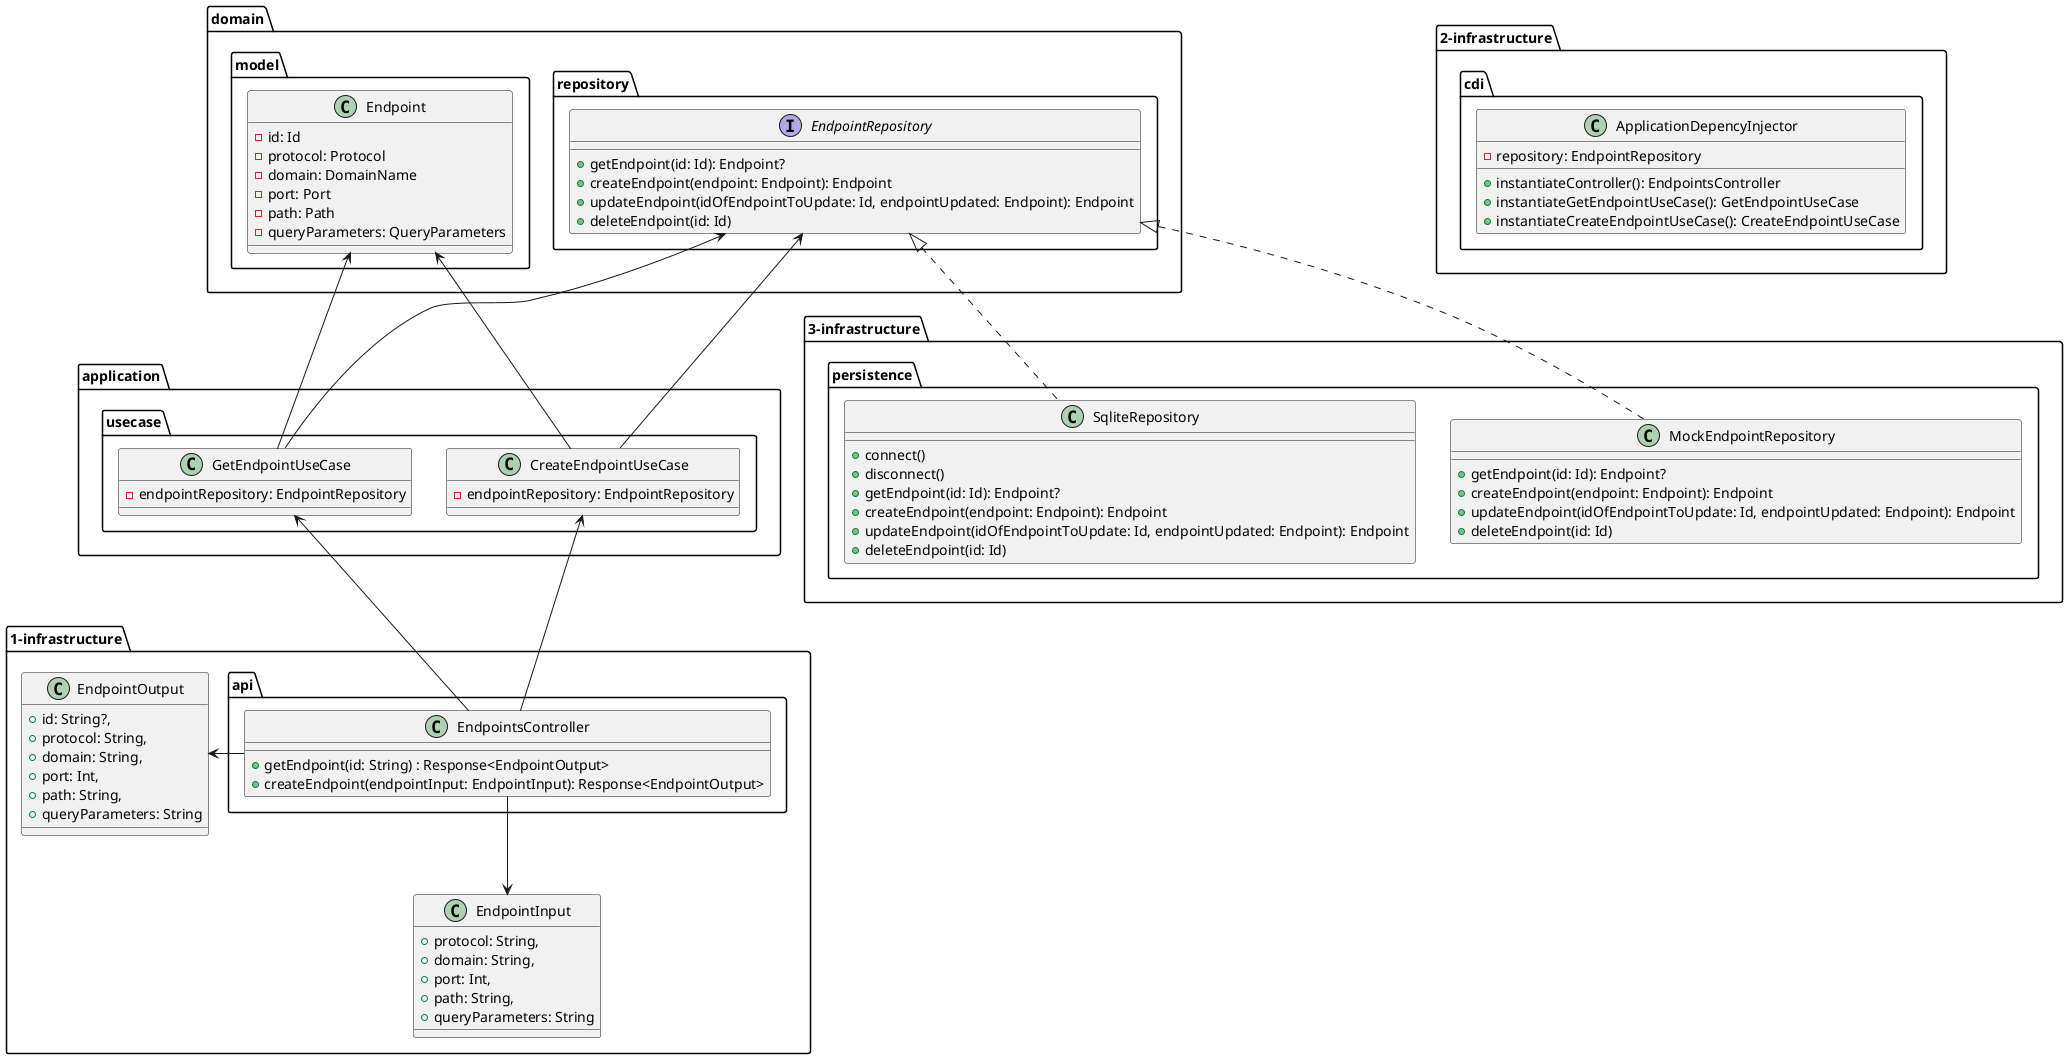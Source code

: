 @startuml

package application.usecase {
    class CreateEndpointUseCase {
        - endpointRepository: EndpointRepository
    }
    class GetEndpointUseCase {
        - endpointRepository: EndpointRepository
    }
}

package domain.model {
    class Endpoint {
       - id: Id
       - protocol: Protocol
       - domain: DomainName
       - port: Port
       - path: Path
       - queryParameters: QueryParameters
    }
}

package domain.repository {
    interface EndpointRepository {
        + getEndpoint(id: Id): Endpoint?
        + createEndpoint(endpoint: Endpoint): Endpoint
        + updateEndpoint(idOfEndpointToUpdate: Id, endpointUpdated: Endpoint): Endpoint
        + deleteEndpoint(id: Id)
    }
}

package 1-infrastructure {
    package api {
        class EndpointsController {
                + getEndpoint(id: String) : Response<EndpointOutput>
                + createEndpoint(endpointInput: EndpointInput): Response<EndpointOutput>
            }
    }
    class EndpointOutput {
        + id: String?,
        + protocol: String,
        + domain: String,
        + port: Int,
        + path: String,
        + queryParameters: String
    }
    class EndpointInput {
        + protocol: String,
        + domain: String,
        + port: Int,
        + path: String,
        + queryParameters: String
    }
}

package 2-infrastructure {
    package cdi {
        class ApplicationDepencyInjector {
            - repository: EndpointRepository
            + instantiateController(): EndpointsController
            + instantiateGetEndpointUseCase(): GetEndpointUseCase
            + instantiateCreateEndpointUseCase(): CreateEndpointUseCase
        }
    }
}

package 3-infrastructure {
    package persistence {
        class MockEndpointRepository implements domain.repository.EndpointRepository {
            + getEndpoint(id: Id): Endpoint?
            + createEndpoint(endpoint: Endpoint): Endpoint
            + updateEndpoint(idOfEndpointToUpdate: Id, endpointUpdated: Endpoint): Endpoint
            + deleteEndpoint(id: Id)
        }
        class SqliteRepository implements domain.repository.EndpointRepository {
            + connect()
            + disconnect()
            + getEndpoint(id: Id): Endpoint?
            + createEndpoint(endpoint: Endpoint): Endpoint
            + updateEndpoint(idOfEndpointToUpdate: Id, endpointUpdated: Endpoint): Endpoint
            + deleteEndpoint(id: Id)
        }
    }
}

'application
CreateEndpointUseCase -right-> domain.repository.EndpointRepository
GetEndpointUseCase -right-> domain.repository.EndpointRepository
CreateEndpointUseCase -up-> Endpoint
GetEndpointUseCase -up-> Endpoint

'infrastructure
EndpointsController -right-> EndpointOutput
EndpointsController -down-> EndpointInput
EndpointsController -up-> CreateEndpointUseCase
EndpointsController -up-> GetEndpointUseCase

@enduml
